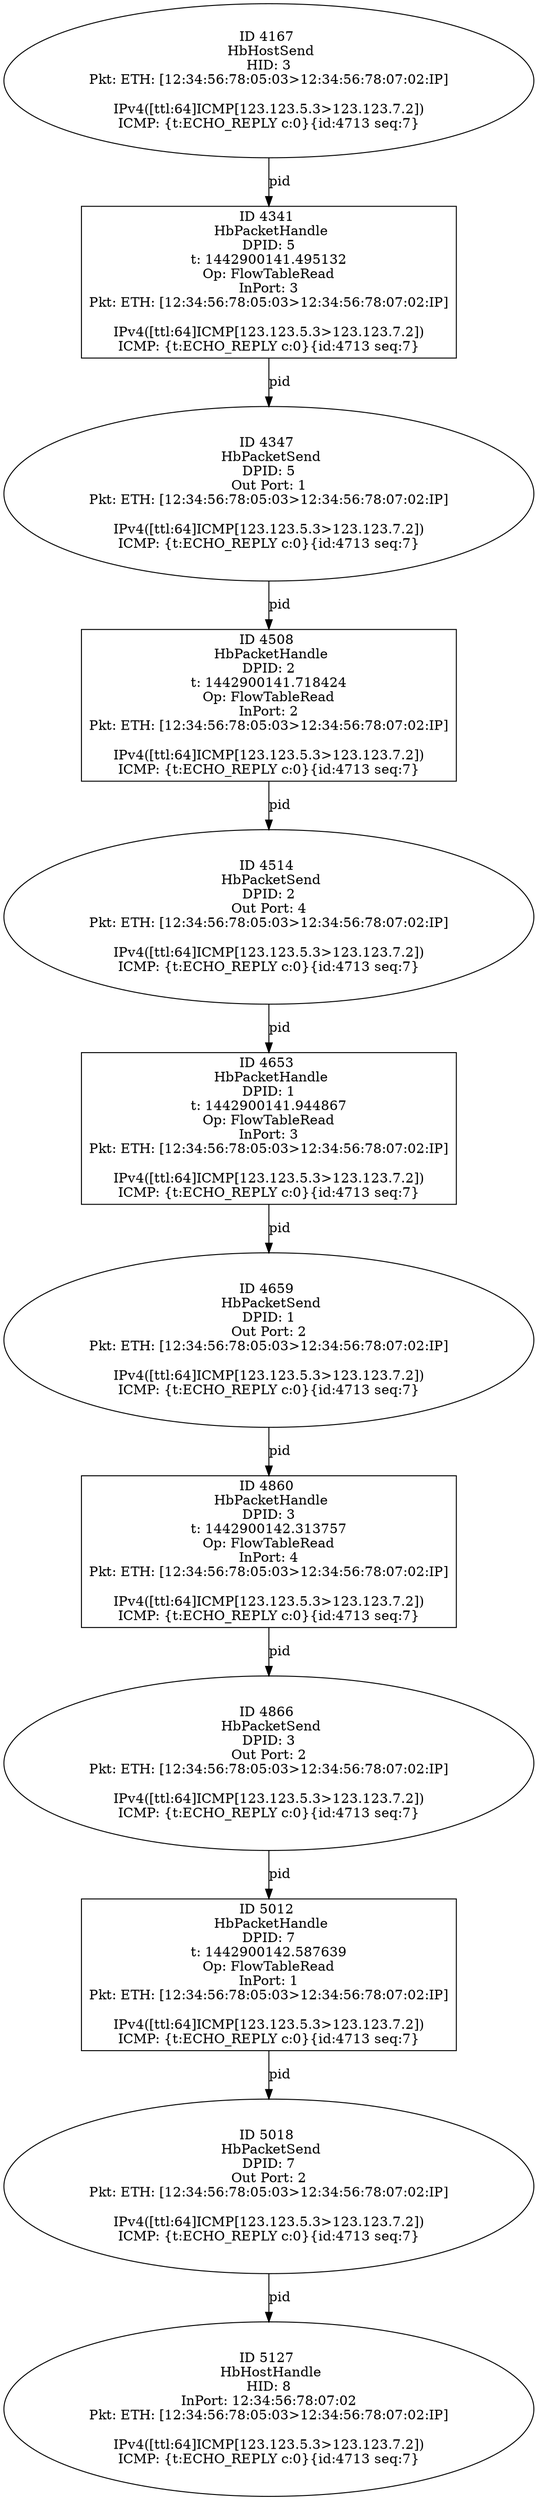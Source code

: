 strict digraph G {
4514 [shape=oval, event=<hb_events.HbPacketSend object at 0x1088f05d0>, label="ID 4514 
 HbPacketSend
DPID: 2
Out Port: 4
Pkt: ETH: [12:34:56:78:05:03>12:34:56:78:07:02:IP]

IPv4([ttl:64]ICMP[123.123.5.3>123.123.7.2])
ICMP: {t:ECHO_REPLY c:0}{id:4713 seq:7}"];
5127 [shape=oval, event=<hb_events.HbHostHandle object at 0x108c67150>, label="ID 5127 
 HbHostHandle
HID: 8
InPort: 12:34:56:78:07:02
Pkt: ETH: [12:34:56:78:05:03>12:34:56:78:07:02:IP]

IPv4([ttl:64]ICMP[123.123.5.3>123.123.7.2])
ICMP: {t:ECHO_REPLY c:0}{id:4713 seq:7}"];
4508 [shape=box, event=<hb_events.HbPacketHandle object at 0x1088ecd50>, label="ID 4508 
 HbPacketHandle
DPID: 2
t: 1442900141.718424
Op: FlowTableRead
InPort: 2
Pkt: ETH: [12:34:56:78:05:03>12:34:56:78:07:02:IP]

IPv4([ttl:64]ICMP[123.123.5.3>123.123.7.2])
ICMP: {t:ECHO_REPLY c:0}{id:4713 seq:7}"];
4167 [shape=oval, event=<hb_events.HbHostSend object at 0x108707650>, label="ID 4167 
 HbHostSend
HID: 3
Pkt: ETH: [12:34:56:78:05:03>12:34:56:78:07:02:IP]

IPv4([ttl:64]ICMP[123.123.5.3>123.123.7.2])
ICMP: {t:ECHO_REPLY c:0}{id:4713 seq:7}"];
4653 [shape=box, event=<hb_events.HbPacketHandle object at 0x1089876d0>, label="ID 4653 
 HbPacketHandle
DPID: 1
t: 1442900141.944867
Op: FlowTableRead
InPort: 3
Pkt: ETH: [12:34:56:78:05:03>12:34:56:78:07:02:IP]

IPv4([ttl:64]ICMP[123.123.5.3>123.123.7.2])
ICMP: {t:ECHO_REPLY c:0}{id:4713 seq:7}"];
4659 [shape=oval, event=<hb_events.HbPacketSend object at 0x10899b910>, label="ID 4659 
 HbPacketSend
DPID: 1
Out Port: 2
Pkt: ETH: [12:34:56:78:05:03>12:34:56:78:07:02:IP]

IPv4([ttl:64]ICMP[123.123.5.3>123.123.7.2])
ICMP: {t:ECHO_REPLY c:0}{id:4713 seq:7}"];
5012 [shape=box, event=<hb_events.HbPacketHandle object at 0x108be1890>, label="ID 5012 
 HbPacketHandle
DPID: 7
t: 1442900142.587639
Op: FlowTableRead
InPort: 1
Pkt: ETH: [12:34:56:78:05:03>12:34:56:78:07:02:IP]

IPv4([ttl:64]ICMP[123.123.5.3>123.123.7.2])
ICMP: {t:ECHO_REPLY c:0}{id:4713 seq:7}"];
4341 [shape=box, event=<hb_events.HbPacketHandle object at 0x1087f0350>, label="ID 4341 
 HbPacketHandle
DPID: 5
t: 1442900141.495132
Op: FlowTableRead
InPort: 3
Pkt: ETH: [12:34:56:78:05:03>12:34:56:78:07:02:IP]

IPv4([ttl:64]ICMP[123.123.5.3>123.123.7.2])
ICMP: {t:ECHO_REPLY c:0}{id:4713 seq:7}"];
4866 [shape=oval, event=<hb_events.HbPacketSend object at 0x108ad8a50>, label="ID 4866 
 HbPacketSend
DPID: 3
Out Port: 2
Pkt: ETH: [12:34:56:78:05:03>12:34:56:78:07:02:IP]

IPv4([ttl:64]ICMP[123.123.5.3>123.123.7.2])
ICMP: {t:ECHO_REPLY c:0}{id:4713 seq:7}"];
4347 [shape=oval, event=<hb_events.HbPacketSend object at 0x1087ef7d0>, label="ID 4347 
 HbPacketSend
DPID: 5
Out Port: 1
Pkt: ETH: [12:34:56:78:05:03>12:34:56:78:07:02:IP]

IPv4([ttl:64]ICMP[123.123.5.3>123.123.7.2])
ICMP: {t:ECHO_REPLY c:0}{id:4713 seq:7}"];
4860 [shape=box, event=<hb_events.HbPacketHandle object at 0x108ad8690>, label="ID 4860 
 HbPacketHandle
DPID: 3
t: 1442900142.313757
Op: FlowTableRead
InPort: 4
Pkt: ETH: [12:34:56:78:05:03>12:34:56:78:07:02:IP]

IPv4([ttl:64]ICMP[123.123.5.3>123.123.7.2])
ICMP: {t:ECHO_REPLY c:0}{id:4713 seq:7}"];
5018 [shape=oval, event=<hb_events.HbPacketSend object at 0x108be53d0>, label="ID 5018 
 HbPacketSend
DPID: 7
Out Port: 2
Pkt: ETH: [12:34:56:78:05:03>12:34:56:78:07:02:IP]

IPv4([ttl:64]ICMP[123.123.5.3>123.123.7.2])
ICMP: {t:ECHO_REPLY c:0}{id:4713 seq:7}"];
4514 -> 4653  [rel=pid, label=pid];
4167 -> 4341  [rel=pid, label=pid];
4860 -> 4866  [rel=pid, label=pid];
4653 -> 4659  [rel=pid, label=pid];
4659 -> 4860  [rel=pid, label=pid];
5012 -> 5018  [rel=pid, label=pid];
4341 -> 4347  [rel=pid, label=pid];
4866 -> 5012  [rel=pid, label=pid];
4347 -> 4508  [rel=pid, label=pid];
4508 -> 4514  [rel=pid, label=pid];
5018 -> 5127  [rel=pid, label=pid];
}
